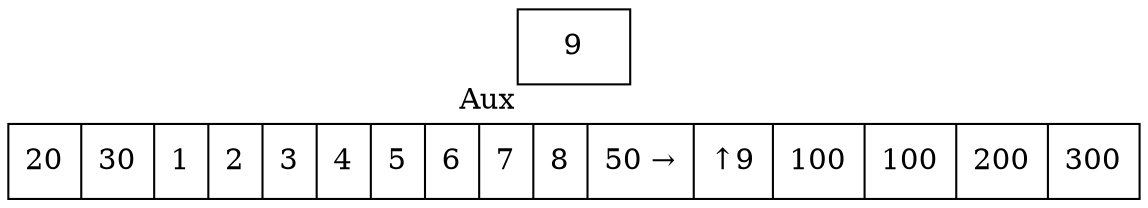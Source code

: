 digraph G{ node [shape = record ];
 rankdir=LR;X[label="{ 20|30|1|2|3|4|5|6|7|8|50|9|100|100|200|300}"]X[label="{ 20|30|1|2|3|4|5|6|7|8|50 → | ↑ 9|100|100|200|300}"]
2[label="{9}"xlabel="Aux"]
}
